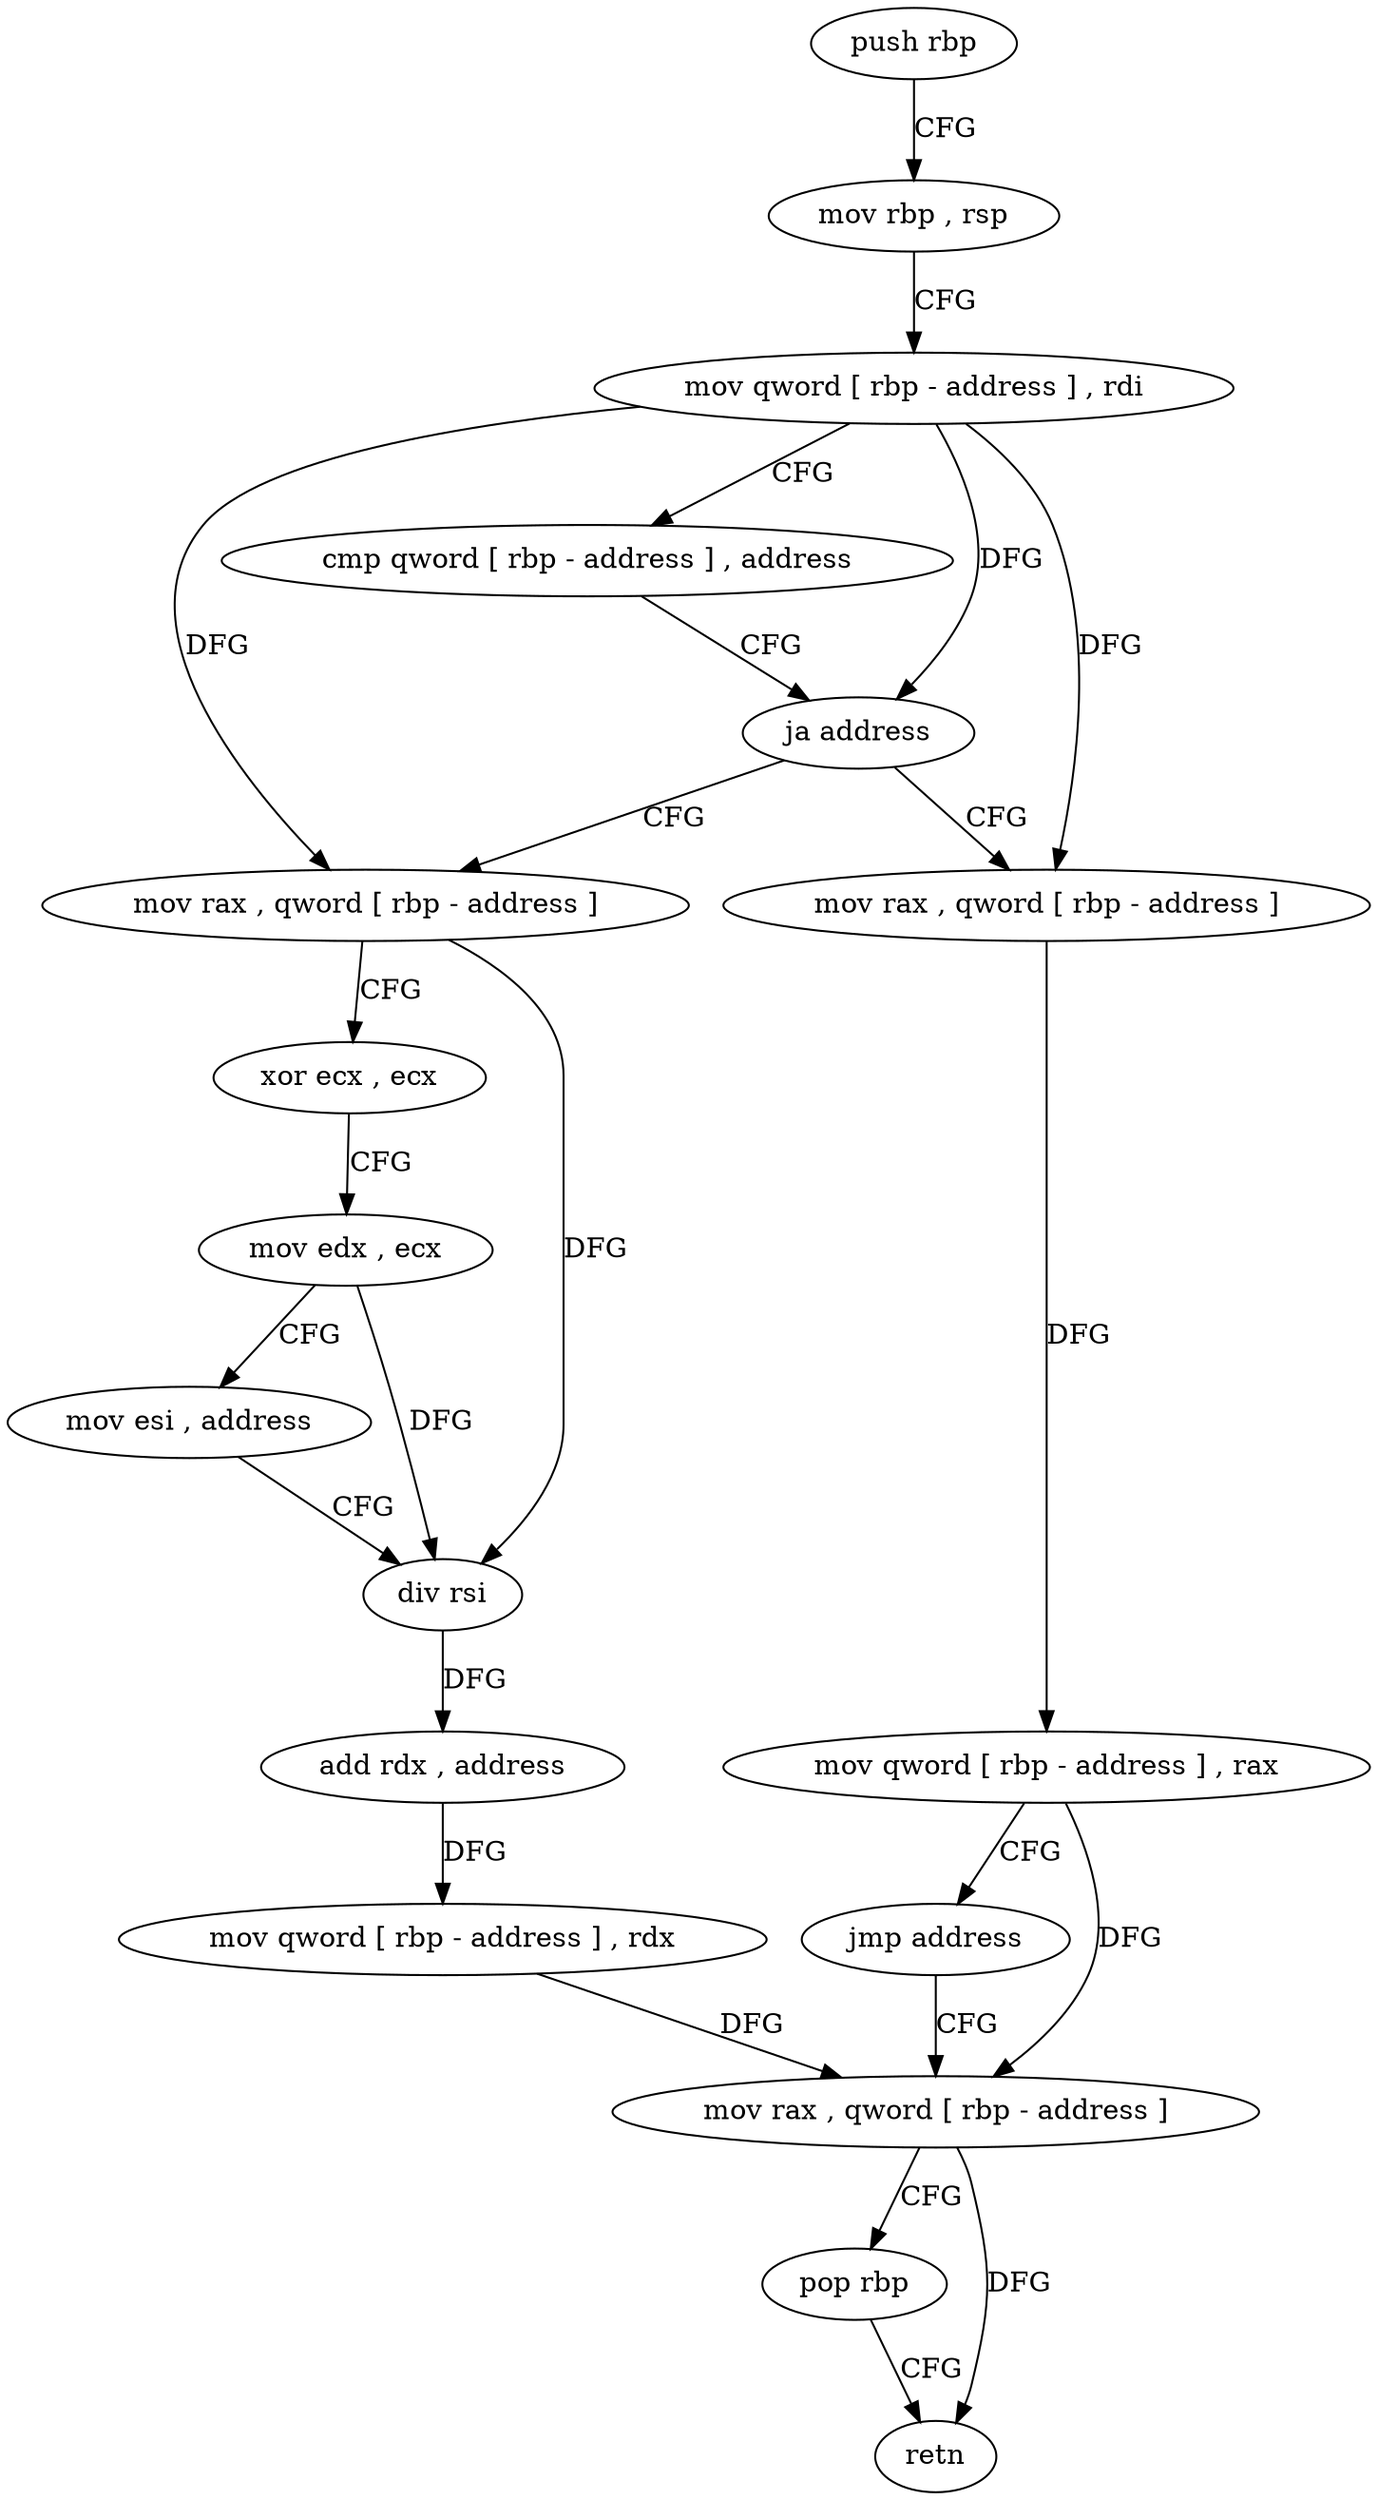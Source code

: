 digraph "func" {
"4209904" [label = "push rbp" ]
"4209905" [label = "mov rbp , rsp" ]
"4209908" [label = "mov qword [ rbp - address ] , rdi" ]
"4209912" [label = "cmp qword [ rbp - address ] , address" ]
"4209917" [label = "ja address" ]
"4209936" [label = "mov rax , qword [ rbp - address ]" ]
"4209923" [label = "mov rax , qword [ rbp - address ]" ]
"4209940" [label = "xor ecx , ecx" ]
"4209942" [label = "mov edx , ecx" ]
"4209944" [label = "mov esi , address" ]
"4209949" [label = "div rsi" ]
"4209952" [label = "add rdx , address" ]
"4209959" [label = "mov qword [ rbp - address ] , rdx" ]
"4209963" [label = "mov rax , qword [ rbp - address ]" ]
"4209927" [label = "mov qword [ rbp - address ] , rax" ]
"4209931" [label = "jmp address" ]
"4209967" [label = "pop rbp" ]
"4209968" [label = "retn" ]
"4209904" -> "4209905" [ label = "CFG" ]
"4209905" -> "4209908" [ label = "CFG" ]
"4209908" -> "4209912" [ label = "CFG" ]
"4209908" -> "4209917" [ label = "DFG" ]
"4209908" -> "4209936" [ label = "DFG" ]
"4209908" -> "4209923" [ label = "DFG" ]
"4209912" -> "4209917" [ label = "CFG" ]
"4209917" -> "4209936" [ label = "CFG" ]
"4209917" -> "4209923" [ label = "CFG" ]
"4209936" -> "4209940" [ label = "CFG" ]
"4209936" -> "4209949" [ label = "DFG" ]
"4209923" -> "4209927" [ label = "DFG" ]
"4209940" -> "4209942" [ label = "CFG" ]
"4209942" -> "4209944" [ label = "CFG" ]
"4209942" -> "4209949" [ label = "DFG" ]
"4209944" -> "4209949" [ label = "CFG" ]
"4209949" -> "4209952" [ label = "DFG" ]
"4209952" -> "4209959" [ label = "DFG" ]
"4209959" -> "4209963" [ label = "DFG" ]
"4209963" -> "4209967" [ label = "CFG" ]
"4209963" -> "4209968" [ label = "DFG" ]
"4209927" -> "4209931" [ label = "CFG" ]
"4209927" -> "4209963" [ label = "DFG" ]
"4209931" -> "4209963" [ label = "CFG" ]
"4209967" -> "4209968" [ label = "CFG" ]
}
